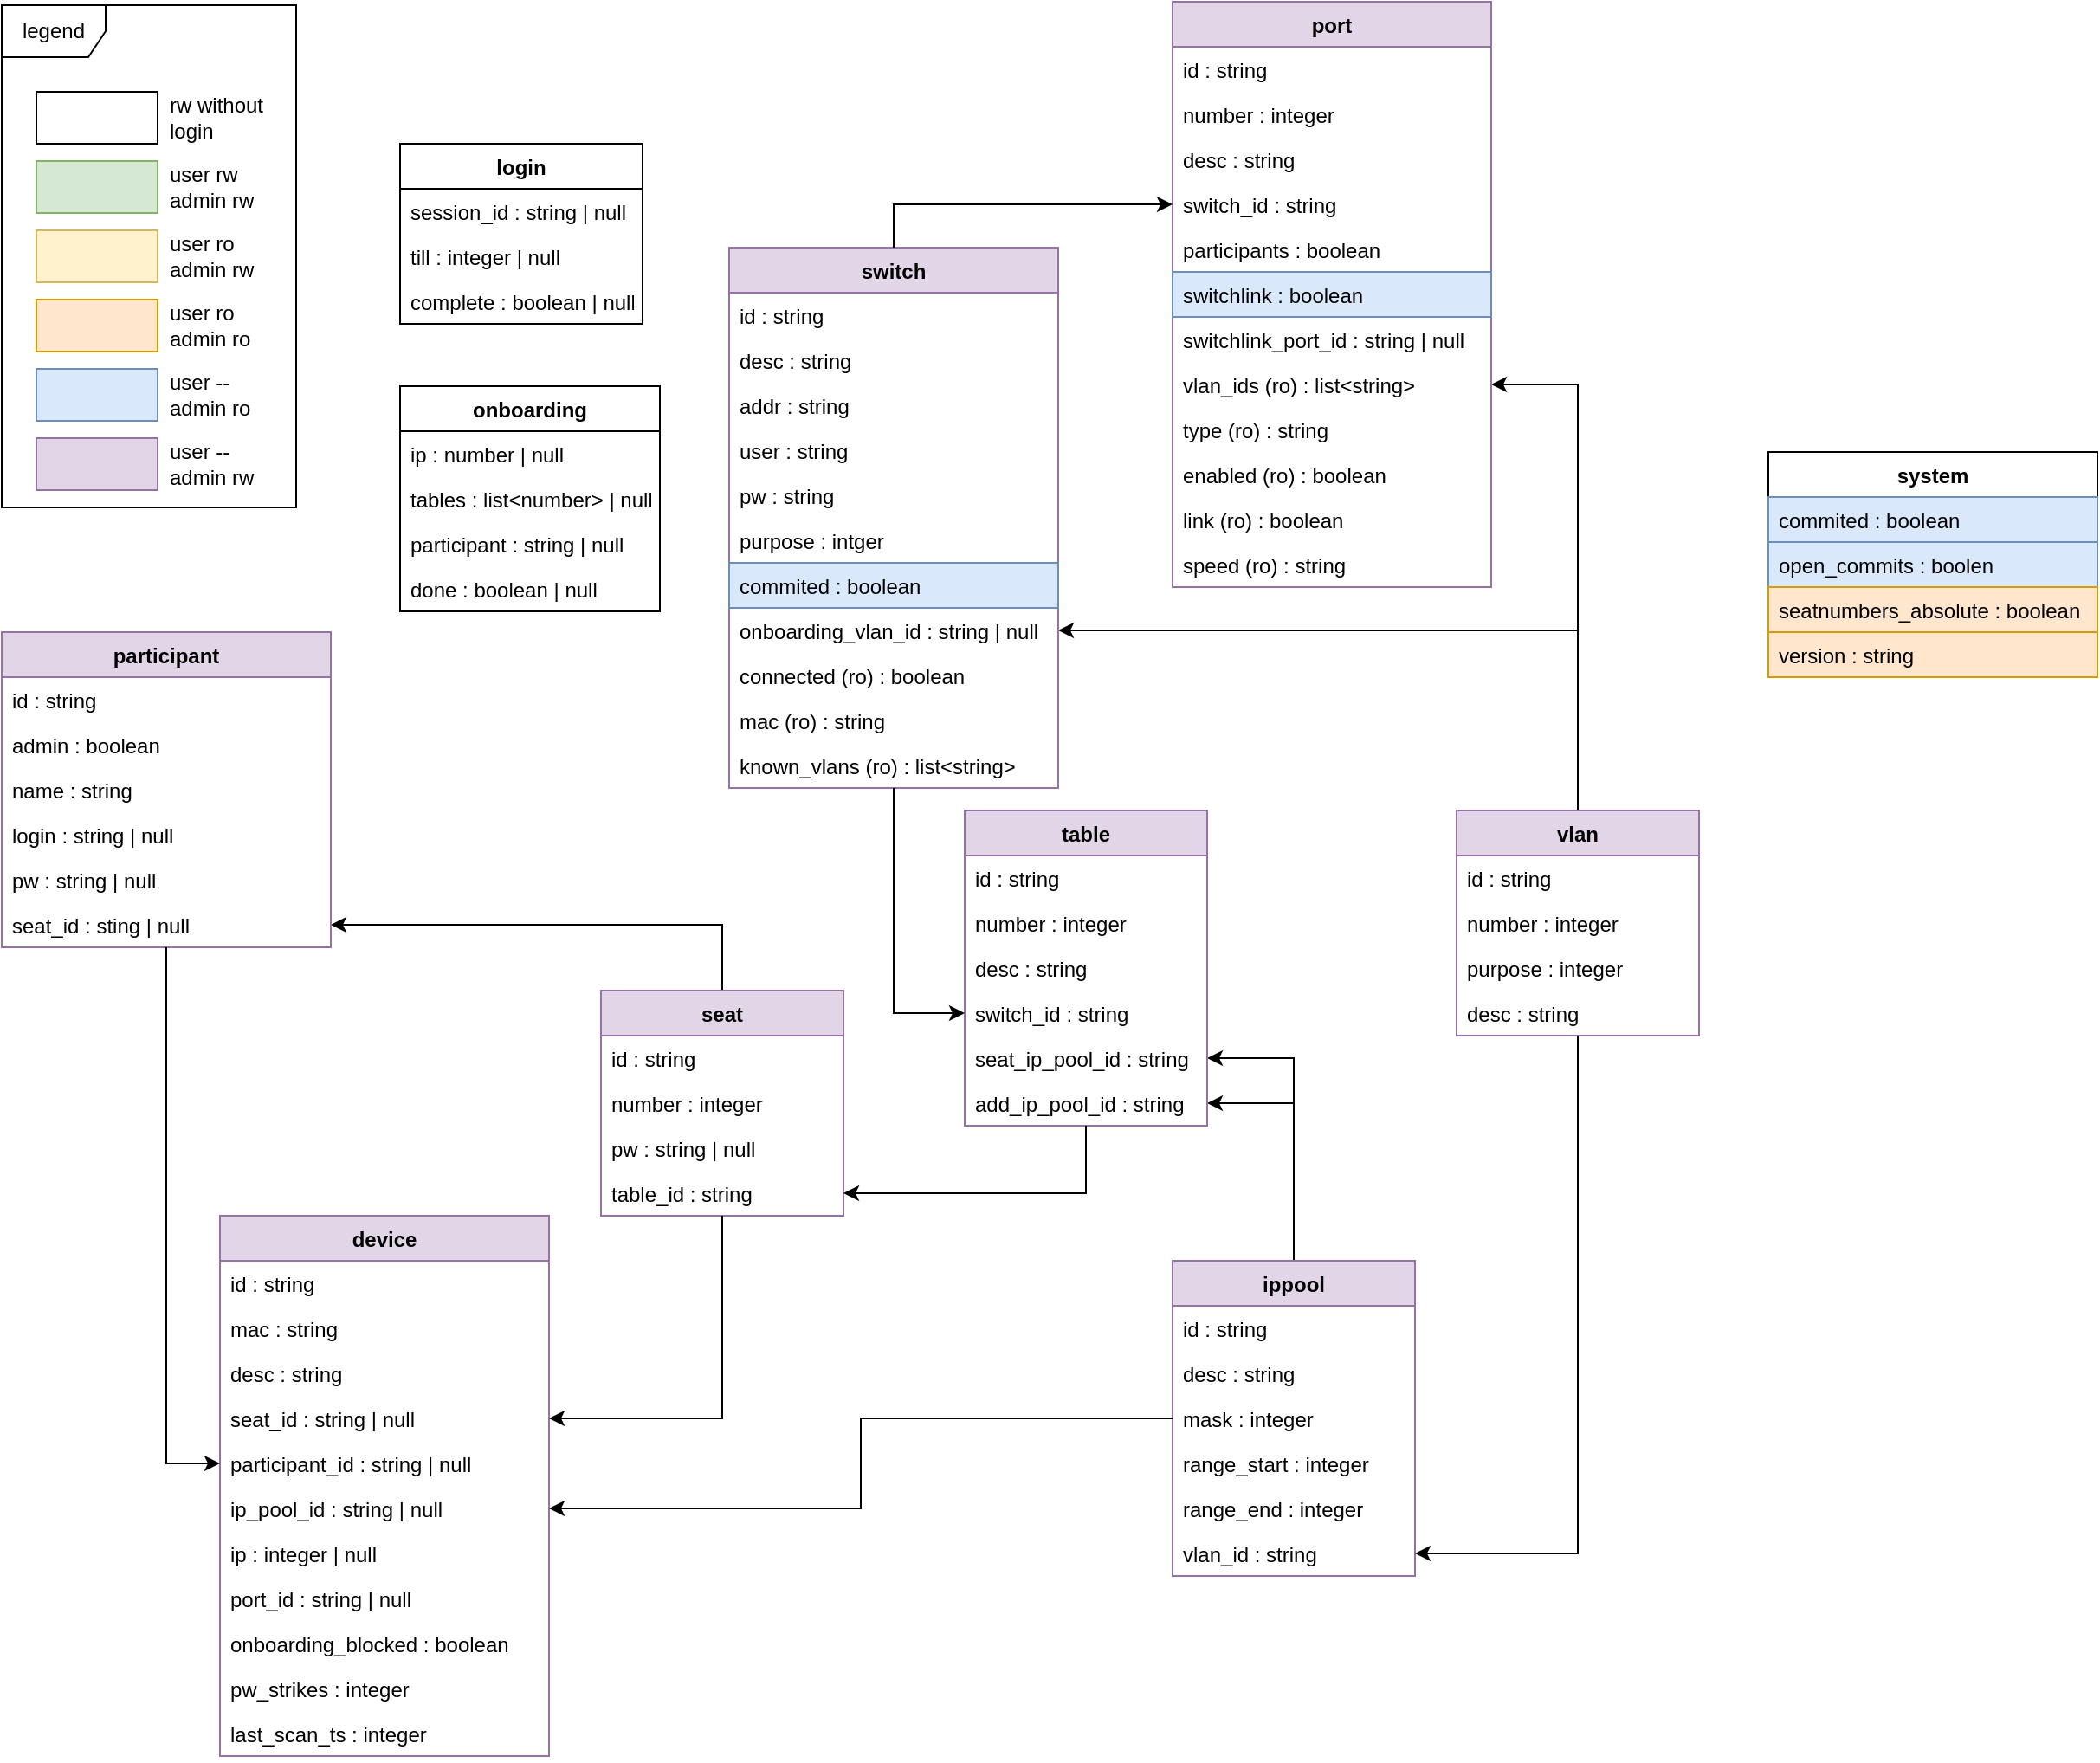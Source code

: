 <mxfile>
    <diagram id="wcmjMXEbXOUI_5ojHGwT" name="Seite-1">
        <mxGraphModel dx="1130" dy="787" grid="1" gridSize="10" guides="1" tooltips="1" connect="1" arrows="1" fold="1" page="1" pageScale="1" pageWidth="827" pageHeight="1169" math="0" shadow="0">
            <root>
                <mxCell id="0"/>
                <mxCell id="1" parent="0"/>
                <mxCell id="OiGLj_DlRbiztUVWyKpy-1" value="login" style="swimlane;fontStyle=1;childLayout=stackLayout;horizontal=1;startSize=26;fillColor=none;horizontalStack=0;resizeParent=1;resizeParentMax=0;resizeLast=0;collapsible=1;marginBottom=0;" parent="1" vertex="1">
                    <mxGeometry x="260" y="100" width="140" height="104" as="geometry"/>
                </mxCell>
                <mxCell id="OiGLj_DlRbiztUVWyKpy-2" value="session_id : string | null" style="text;strokeColor=none;fillColor=none;align=left;verticalAlign=top;spacingLeft=4;spacingRight=4;overflow=hidden;rotatable=0;points=[[0,0.5],[1,0.5]];portConstraint=eastwest;" parent="OiGLj_DlRbiztUVWyKpy-1" vertex="1">
                    <mxGeometry y="26" width="140" height="26" as="geometry"/>
                </mxCell>
                <mxCell id="OiGLj_DlRbiztUVWyKpy-3" value="till : integer | null" style="text;strokeColor=none;fillColor=none;align=left;verticalAlign=top;spacingLeft=4;spacingRight=4;overflow=hidden;rotatable=0;points=[[0,0.5],[1,0.5]];portConstraint=eastwest;" parent="OiGLj_DlRbiztUVWyKpy-1" vertex="1">
                    <mxGeometry y="52" width="140" height="26" as="geometry"/>
                </mxCell>
                <mxCell id="OiGLj_DlRbiztUVWyKpy-4" value="complete : boolean | null" style="text;strokeColor=none;fillColor=none;align=left;verticalAlign=top;spacingLeft=4;spacingRight=4;overflow=hidden;rotatable=0;points=[[0,0.5],[1,0.5]];portConstraint=eastwest;" parent="OiGLj_DlRbiztUVWyKpy-1" vertex="1">
                    <mxGeometry y="78" width="140" height="26" as="geometry"/>
                </mxCell>
                <mxCell id="HbBlQq7aOt1CzihiDnGH-30" style="edgeStyle=orthogonalEdgeStyle;rounded=0;orthogonalLoop=1;jettySize=auto;html=1;" parent="1" source="HbBlQq7aOt1CzihiDnGH-1" target="HbBlQq7aOt1CzihiDnGH-29" edge="1">
                    <mxGeometry relative="1" as="geometry"/>
                </mxCell>
                <mxCell id="3toufLZ86Ex0eC3baNWi-9" style="edgeStyle=orthogonalEdgeStyle;rounded=0;orthogonalLoop=1;jettySize=auto;html=1;" parent="1" source="HbBlQq7aOt1CzihiDnGH-1" target="3toufLZ86Ex0eC3baNWi-7" edge="1">
                    <mxGeometry relative="1" as="geometry"/>
                </mxCell>
                <mxCell id="HbBlQq7aOt1CzihiDnGH-1" value="vlan" style="swimlane;fontStyle=1;childLayout=stackLayout;horizontal=1;startSize=26;fillColor=#e1d5e7;horizontalStack=0;resizeParent=1;resizeParentMax=0;resizeLast=0;collapsible=1;marginBottom=0;strokeColor=#9673a6;" parent="1" vertex="1">
                    <mxGeometry x="870" y="485" width="140" height="130" as="geometry"/>
                </mxCell>
                <mxCell id="HbBlQq7aOt1CzihiDnGH-2" value="id : string" style="text;strokeColor=none;fillColor=none;align=left;verticalAlign=top;spacingLeft=4;spacingRight=4;overflow=hidden;rotatable=0;points=[[0,0.5],[1,0.5]];portConstraint=eastwest;" parent="HbBlQq7aOt1CzihiDnGH-1" vertex="1">
                    <mxGeometry y="26" width="140" height="26" as="geometry"/>
                </mxCell>
                <mxCell id="HbBlQq7aOt1CzihiDnGH-3" value="number : integer" style="text;strokeColor=none;fillColor=none;align=left;verticalAlign=top;spacingLeft=4;spacingRight=4;overflow=hidden;rotatable=0;points=[[0,0.5],[1,0.5]];portConstraint=eastwest;" parent="HbBlQq7aOt1CzihiDnGH-1" vertex="1">
                    <mxGeometry y="52" width="140" height="26" as="geometry"/>
                </mxCell>
                <mxCell id="HbBlQq7aOt1CzihiDnGH-4" value="purpose : integer" style="text;strokeColor=none;fillColor=none;align=left;verticalAlign=top;spacingLeft=4;spacingRight=4;overflow=hidden;rotatable=0;points=[[0,0.5],[1,0.5]];portConstraint=eastwest;" parent="HbBlQq7aOt1CzihiDnGH-1" vertex="1">
                    <mxGeometry y="78" width="140" height="26" as="geometry"/>
                </mxCell>
                <mxCell id="HbBlQq7aOt1CzihiDnGH-5" value="desc : string" style="text;strokeColor=none;fillColor=none;align=left;verticalAlign=top;spacingLeft=4;spacingRight=4;overflow=hidden;rotatable=0;points=[[0,0.5],[1,0.5]];portConstraint=eastwest;" parent="HbBlQq7aOt1CzihiDnGH-1" vertex="1">
                    <mxGeometry y="104" width="140" height="26" as="geometry"/>
                </mxCell>
                <mxCell id="HbBlQq7aOt1CzihiDnGH-21" style="edgeStyle=orthogonalEdgeStyle;rounded=0;orthogonalLoop=1;jettySize=auto;html=1;" parent="1" source="HbBlQq7aOt1CzihiDnGH-6" target="HbBlQq7aOt1CzihiDnGH-20" edge="1">
                    <mxGeometry relative="1" as="geometry"/>
                </mxCell>
                <mxCell id="HbBlQq7aOt1CzihiDnGH-22" style="edgeStyle=orthogonalEdgeStyle;rounded=0;orthogonalLoop=1;jettySize=auto;html=1;" parent="1" source="HbBlQq7aOt1CzihiDnGH-6" target="HbBlQq7aOt1CzihiDnGH-19" edge="1">
                    <mxGeometry relative="1" as="geometry"/>
                </mxCell>
                <mxCell id="HbBlQq7aOt1CzihiDnGH-6" value="ippool" style="swimlane;fontStyle=1;childLayout=stackLayout;horizontal=1;startSize=26;fillColor=#e1d5e7;horizontalStack=0;resizeParent=1;resizeParentMax=0;resizeLast=0;collapsible=1;marginBottom=0;strokeColor=#9673a6;" parent="1" vertex="1">
                    <mxGeometry x="706" y="745" width="140" height="182" as="geometry"/>
                </mxCell>
                <mxCell id="HbBlQq7aOt1CzihiDnGH-7" value="id : string" style="text;strokeColor=none;fillColor=none;align=left;verticalAlign=top;spacingLeft=4;spacingRight=4;overflow=hidden;rotatable=0;points=[[0,0.5],[1,0.5]];portConstraint=eastwest;" parent="HbBlQq7aOt1CzihiDnGH-6" vertex="1">
                    <mxGeometry y="26" width="140" height="26" as="geometry"/>
                </mxCell>
                <mxCell id="HbBlQq7aOt1CzihiDnGH-10" value="desc : string" style="text;strokeColor=none;fillColor=none;align=left;verticalAlign=top;spacingLeft=4;spacingRight=4;overflow=hidden;rotatable=0;points=[[0,0.5],[1,0.5]];portConstraint=eastwest;" parent="HbBlQq7aOt1CzihiDnGH-6" vertex="1">
                    <mxGeometry y="52" width="140" height="26" as="geometry"/>
                </mxCell>
                <mxCell id="HbBlQq7aOt1CzihiDnGH-8" value="mask : integer" style="text;strokeColor=none;fillColor=none;align=left;verticalAlign=top;spacingLeft=4;spacingRight=4;overflow=hidden;rotatable=0;points=[[0,0.5],[1,0.5]];portConstraint=eastwest;" parent="HbBlQq7aOt1CzihiDnGH-6" vertex="1">
                    <mxGeometry y="78" width="140" height="26" as="geometry"/>
                </mxCell>
                <mxCell id="HbBlQq7aOt1CzihiDnGH-9" value="range_start : integer" style="text;strokeColor=none;fillColor=none;align=left;verticalAlign=top;spacingLeft=4;spacingRight=4;overflow=hidden;rotatable=0;points=[[0,0.5],[1,0.5]];portConstraint=eastwest;" parent="HbBlQq7aOt1CzihiDnGH-6" vertex="1">
                    <mxGeometry y="104" width="140" height="26" as="geometry"/>
                </mxCell>
                <mxCell id="HbBlQq7aOt1CzihiDnGH-11" value="range_end : integer" style="text;strokeColor=none;fillColor=none;align=left;verticalAlign=top;spacingLeft=4;spacingRight=4;overflow=hidden;rotatable=0;points=[[0,0.5],[1,0.5]];portConstraint=eastwest;" parent="HbBlQq7aOt1CzihiDnGH-6" vertex="1">
                    <mxGeometry y="130" width="140" height="26" as="geometry"/>
                </mxCell>
                <mxCell id="HbBlQq7aOt1CzihiDnGH-12" value="vlan_id : string" style="text;strokeColor=none;fillColor=none;align=left;verticalAlign=top;spacingLeft=4;spacingRight=4;overflow=hidden;rotatable=0;points=[[0,0.5],[1,0.5]];portConstraint=eastwest;" parent="HbBlQq7aOt1CzihiDnGH-6" vertex="1">
                    <mxGeometry y="156" width="140" height="26" as="geometry"/>
                </mxCell>
                <mxCell id="HbBlQq7aOt1CzihiDnGH-13" style="edgeStyle=orthogonalEdgeStyle;rounded=0;orthogonalLoop=1;jettySize=auto;html=1;" parent="1" source="HbBlQq7aOt1CzihiDnGH-1" target="HbBlQq7aOt1CzihiDnGH-12" edge="1">
                    <mxGeometry relative="1" as="geometry"/>
                </mxCell>
                <mxCell id="HbBlQq7aOt1CzihiDnGH-14" value="table" style="swimlane;fontStyle=1;childLayout=stackLayout;horizontal=1;startSize=26;fillColor=#e1d5e7;horizontalStack=0;resizeParent=1;resizeParentMax=0;resizeLast=0;collapsible=1;marginBottom=0;strokeColor=#9673a6;" parent="1" vertex="1">
                    <mxGeometry x="586" y="485" width="140" height="182" as="geometry"/>
                </mxCell>
                <mxCell id="HbBlQq7aOt1CzihiDnGH-15" value="id : string" style="text;strokeColor=none;fillColor=none;align=left;verticalAlign=top;spacingLeft=4;spacingRight=4;overflow=hidden;rotatable=0;points=[[0,0.5],[1,0.5]];portConstraint=eastwest;" parent="HbBlQq7aOt1CzihiDnGH-14" vertex="1">
                    <mxGeometry y="26" width="140" height="26" as="geometry"/>
                </mxCell>
                <mxCell id="HbBlQq7aOt1CzihiDnGH-17" value="number : integer" style="text;strokeColor=none;fillColor=none;align=left;verticalAlign=top;spacingLeft=4;spacingRight=4;overflow=hidden;rotatable=0;points=[[0,0.5],[1,0.5]];portConstraint=eastwest;" parent="HbBlQq7aOt1CzihiDnGH-14" vertex="1">
                    <mxGeometry y="52" width="140" height="26" as="geometry"/>
                </mxCell>
                <mxCell id="HbBlQq7aOt1CzihiDnGH-16" value="desc : string" style="text;strokeColor=none;fillColor=none;align=left;verticalAlign=top;spacingLeft=4;spacingRight=4;overflow=hidden;rotatable=0;points=[[0,0.5],[1,0.5]];portConstraint=eastwest;" parent="HbBlQq7aOt1CzihiDnGH-14" vertex="1">
                    <mxGeometry y="78" width="140" height="26" as="geometry"/>
                </mxCell>
                <mxCell id="HbBlQq7aOt1CzihiDnGH-18" value="switch_id : string" style="text;strokeColor=none;fillColor=none;align=left;verticalAlign=top;spacingLeft=4;spacingRight=4;overflow=hidden;rotatable=0;points=[[0,0.5],[1,0.5]];portConstraint=eastwest;" parent="HbBlQq7aOt1CzihiDnGH-14" vertex="1">
                    <mxGeometry y="104" width="140" height="26" as="geometry"/>
                </mxCell>
                <mxCell id="HbBlQq7aOt1CzihiDnGH-19" value="seat_ip_pool_id : string" style="text;strokeColor=none;fillColor=none;align=left;verticalAlign=top;spacingLeft=4;spacingRight=4;overflow=hidden;rotatable=0;points=[[0,0.5],[1,0.5]];portConstraint=eastwest;" parent="HbBlQq7aOt1CzihiDnGH-14" vertex="1">
                    <mxGeometry y="130" width="140" height="26" as="geometry"/>
                </mxCell>
                <mxCell id="HbBlQq7aOt1CzihiDnGH-20" value="add_ip_pool_id : string" style="text;strokeColor=none;fillColor=none;align=left;verticalAlign=top;spacingLeft=4;spacingRight=4;overflow=hidden;rotatable=0;points=[[0,0.5],[1,0.5]];portConstraint=eastwest;" parent="HbBlQq7aOt1CzihiDnGH-14" vertex="1">
                    <mxGeometry y="156" width="140" height="26" as="geometry"/>
                </mxCell>
                <mxCell id="HbBlQq7aOt1CzihiDnGH-23" value="switch" style="swimlane;fontStyle=1;childLayout=stackLayout;horizontal=1;startSize=26;fillColor=#e1d5e7;horizontalStack=0;resizeParent=1;resizeParentMax=0;resizeLast=0;collapsible=1;marginBottom=0;strokeColor=#9673a6;" parent="1" vertex="1">
                    <mxGeometry x="450" y="160" width="190" height="312" as="geometry"/>
                </mxCell>
                <mxCell id="HbBlQq7aOt1CzihiDnGH-24" value="id : string" style="text;strokeColor=none;fillColor=none;align=left;verticalAlign=top;spacingLeft=4;spacingRight=4;overflow=hidden;rotatable=0;points=[[0,0.5],[1,0.5]];portConstraint=eastwest;" parent="HbBlQq7aOt1CzihiDnGH-23" vertex="1">
                    <mxGeometry y="26" width="190" height="26" as="geometry"/>
                </mxCell>
                <mxCell id="3H03HiEPypZQiUmEZtjQ-2" value="desc : string" style="text;strokeColor=none;fillColor=none;align=left;verticalAlign=top;spacingLeft=4;spacingRight=4;overflow=hidden;rotatable=0;points=[[0,0.5],[1,0.5]];portConstraint=eastwest;" parent="HbBlQq7aOt1CzihiDnGH-23" vertex="1">
                    <mxGeometry y="52" width="190" height="26" as="geometry"/>
                </mxCell>
                <mxCell id="HbBlQq7aOt1CzihiDnGH-25" value="addr : string" style="text;strokeColor=none;fillColor=none;align=left;verticalAlign=top;spacingLeft=4;spacingRight=4;overflow=hidden;rotatable=0;points=[[0,0.5],[1,0.5]];portConstraint=eastwest;" parent="HbBlQq7aOt1CzihiDnGH-23" vertex="1">
                    <mxGeometry y="78" width="190" height="26" as="geometry"/>
                </mxCell>
                <mxCell id="HbBlQq7aOt1CzihiDnGH-26" value="user : string" style="text;strokeColor=none;fillColor=none;align=left;verticalAlign=top;spacingLeft=4;spacingRight=4;overflow=hidden;rotatable=0;points=[[0,0.5],[1,0.5]];portConstraint=eastwest;" parent="HbBlQq7aOt1CzihiDnGH-23" vertex="1">
                    <mxGeometry y="104" width="190" height="26" as="geometry"/>
                </mxCell>
                <mxCell id="HbBlQq7aOt1CzihiDnGH-27" value="pw : string" style="text;strokeColor=none;fillColor=none;align=left;verticalAlign=top;spacingLeft=4;spacingRight=4;overflow=hidden;rotatable=0;points=[[0,0.5],[1,0.5]];portConstraint=eastwest;" parent="HbBlQq7aOt1CzihiDnGH-23" vertex="1">
                    <mxGeometry y="130" width="190" height="26" as="geometry"/>
                </mxCell>
                <mxCell id="HbBlQq7aOt1CzihiDnGH-28" value="purpose : intger" style="text;strokeColor=none;fillColor=none;align=left;verticalAlign=top;spacingLeft=4;spacingRight=4;overflow=hidden;rotatable=0;points=[[0,0.5],[1,0.5]];portConstraint=eastwest;" parent="HbBlQq7aOt1CzihiDnGH-23" vertex="1">
                    <mxGeometry y="156" width="190" height="26" as="geometry"/>
                </mxCell>
                <mxCell id="2" value="commited : boolean" style="text;strokeColor=#6c8ebf;fillColor=#dae8fc;align=left;verticalAlign=top;spacingLeft=4;spacingRight=4;overflow=hidden;rotatable=0;points=[[0,0.5],[1,0.5]];portConstraint=eastwest;" parent="HbBlQq7aOt1CzihiDnGH-23" vertex="1">
                    <mxGeometry y="182" width="190" height="26" as="geometry"/>
                </mxCell>
                <mxCell id="HbBlQq7aOt1CzihiDnGH-29" value="onboarding_vlan_id : string | null" style="text;strokeColor=none;fillColor=none;align=left;verticalAlign=top;spacingLeft=4;spacingRight=4;overflow=hidden;rotatable=0;points=[[0,0.5],[1,0.5]];portConstraint=eastwest;" parent="HbBlQq7aOt1CzihiDnGH-23" vertex="1">
                    <mxGeometry y="208" width="190" height="26" as="geometry"/>
                </mxCell>
                <mxCell id="I7PI70zGRJGLV9i5_dda-1" value="connected (ro) : boolean" style="text;strokeColor=none;fillColor=none;align=left;verticalAlign=top;spacingLeft=4;spacingRight=4;overflow=hidden;rotatable=0;points=[[0,0.5],[1,0.5]];portConstraint=eastwest;" parent="HbBlQq7aOt1CzihiDnGH-23" vertex="1">
                    <mxGeometry y="234" width="190" height="26" as="geometry"/>
                </mxCell>
                <mxCell id="I7PI70zGRJGLV9i5_dda-2" value="mac (ro) : string" style="text;strokeColor=none;fillColor=none;align=left;verticalAlign=top;spacingLeft=4;spacingRight=4;overflow=hidden;rotatable=0;points=[[0,0.5],[1,0.5]];portConstraint=eastwest;" parent="HbBlQq7aOt1CzihiDnGH-23" vertex="1">
                    <mxGeometry y="260" width="190" height="26" as="geometry"/>
                </mxCell>
                <mxCell id="PKYJcR1PnzgGDaaUyaEz-2" value="known_vlans (ro) : list&lt;string&gt;" style="text;strokeColor=none;fillColor=none;align=left;verticalAlign=top;spacingLeft=4;spacingRight=4;overflow=hidden;rotatable=0;points=[[0,0.5],[1,0.5]];portConstraint=eastwest;" parent="HbBlQq7aOt1CzihiDnGH-23" vertex="1">
                    <mxGeometry y="286" width="190" height="26" as="geometry"/>
                </mxCell>
                <mxCell id="HbBlQq7aOt1CzihiDnGH-31" style="edgeStyle=orthogonalEdgeStyle;rounded=0;orthogonalLoop=1;jettySize=auto;html=1;" parent="1" source="HbBlQq7aOt1CzihiDnGH-23" target="HbBlQq7aOt1CzihiDnGH-18" edge="1">
                    <mxGeometry relative="1" as="geometry"/>
                </mxCell>
                <mxCell id="HbBlQq7aOt1CzihiDnGH-45" style="edgeStyle=orthogonalEdgeStyle;rounded=0;orthogonalLoop=1;jettySize=auto;html=1;" parent="1" source="HbBlQq7aOt1CzihiDnGH-32" target="HbBlQq7aOt1CzihiDnGH-44" edge="1">
                    <mxGeometry relative="1" as="geometry"/>
                </mxCell>
                <mxCell id="HbBlQq7aOt1CzihiDnGH-32" value="seat" style="swimlane;fontStyle=1;childLayout=stackLayout;horizontal=1;startSize=26;fillColor=#e1d5e7;horizontalStack=0;resizeParent=1;resizeParentMax=0;resizeLast=0;collapsible=1;marginBottom=0;strokeColor=#9673a6;" parent="1" vertex="1">
                    <mxGeometry x="376" y="589" width="140" height="130" as="geometry"/>
                </mxCell>
                <mxCell id="HbBlQq7aOt1CzihiDnGH-33" value="id : string" style="text;strokeColor=none;fillColor=none;align=left;verticalAlign=top;spacingLeft=4;spacingRight=4;overflow=hidden;rotatable=0;points=[[0,0.5],[1,0.5]];portConstraint=eastwest;" parent="HbBlQq7aOt1CzihiDnGH-32" vertex="1">
                    <mxGeometry y="26" width="140" height="26" as="geometry"/>
                </mxCell>
                <mxCell id="HbBlQq7aOt1CzihiDnGH-34" value="number : integer" style="text;strokeColor=none;fillColor=none;align=left;verticalAlign=top;spacingLeft=4;spacingRight=4;overflow=hidden;rotatable=0;points=[[0,0.5],[1,0.5]];portConstraint=eastwest;" parent="HbBlQq7aOt1CzihiDnGH-32" vertex="1">
                    <mxGeometry y="52" width="140" height="26" as="geometry"/>
                </mxCell>
                <mxCell id="HbBlQq7aOt1CzihiDnGH-35" value="pw : string | null" style="text;strokeColor=none;fillColor=none;align=left;verticalAlign=top;spacingLeft=4;spacingRight=4;overflow=hidden;rotatable=0;points=[[0,0.5],[1,0.5]];portConstraint=eastwest;" parent="HbBlQq7aOt1CzihiDnGH-32" vertex="1">
                    <mxGeometry y="78" width="140" height="26" as="geometry"/>
                </mxCell>
                <mxCell id="HbBlQq7aOt1CzihiDnGH-36" value="table_id : string" style="text;strokeColor=none;fillColor=none;align=left;verticalAlign=top;spacingLeft=4;spacingRight=4;overflow=hidden;rotatable=0;points=[[0,0.5],[1,0.5]];portConstraint=eastwest;" parent="HbBlQq7aOt1CzihiDnGH-32" vertex="1">
                    <mxGeometry y="104" width="140" height="26" as="geometry"/>
                </mxCell>
                <mxCell id="HbBlQq7aOt1CzihiDnGH-37" style="edgeStyle=orthogonalEdgeStyle;rounded=0;orthogonalLoop=1;jettySize=auto;html=1;" parent="1" source="HbBlQq7aOt1CzihiDnGH-14" target="HbBlQq7aOt1CzihiDnGH-36" edge="1">
                    <mxGeometry relative="1" as="geometry"/>
                </mxCell>
                <mxCell id="HbBlQq7aOt1CzihiDnGH-38" value="participant" style="swimlane;fontStyle=1;childLayout=stackLayout;horizontal=1;startSize=26;fillColor=#e1d5e7;horizontalStack=0;resizeParent=1;resizeParentMax=0;resizeLast=0;collapsible=1;marginBottom=0;strokeColor=#9673a6;" parent="1" vertex="1">
                    <mxGeometry x="30" y="382" width="190" height="182" as="geometry"/>
                </mxCell>
                <mxCell id="HbBlQq7aOt1CzihiDnGH-39" value="id : string" style="text;strokeColor=none;fillColor=none;align=left;verticalAlign=top;spacingLeft=4;spacingRight=4;overflow=hidden;rotatable=0;points=[[0,0.5],[1,0.5]];portConstraint=eastwest;" parent="HbBlQq7aOt1CzihiDnGH-38" vertex="1">
                    <mxGeometry y="26" width="190" height="26" as="geometry"/>
                </mxCell>
                <mxCell id="HbBlQq7aOt1CzihiDnGH-40" value="admin : boolean" style="text;strokeColor=none;fillColor=none;align=left;verticalAlign=top;spacingLeft=4;spacingRight=4;overflow=hidden;rotatable=0;points=[[0,0.5],[1,0.5]];portConstraint=eastwest;" parent="HbBlQq7aOt1CzihiDnGH-38" vertex="1">
                    <mxGeometry y="52" width="190" height="26" as="geometry"/>
                </mxCell>
                <mxCell id="HbBlQq7aOt1CzihiDnGH-41" value="name : string" style="text;strokeColor=none;fillColor=none;align=left;verticalAlign=top;spacingLeft=4;spacingRight=4;overflow=hidden;rotatable=0;points=[[0,0.5],[1,0.5]];portConstraint=eastwest;" parent="HbBlQq7aOt1CzihiDnGH-38" vertex="1">
                    <mxGeometry y="78" width="190" height="26" as="geometry"/>
                </mxCell>
                <mxCell id="HbBlQq7aOt1CzihiDnGH-42" value="login : string | null" style="text;strokeColor=none;fillColor=none;align=left;verticalAlign=top;spacingLeft=4;spacingRight=4;overflow=hidden;rotatable=0;points=[[0,0.5],[1,0.5]];portConstraint=eastwest;" parent="HbBlQq7aOt1CzihiDnGH-38" vertex="1">
                    <mxGeometry y="104" width="190" height="26" as="geometry"/>
                </mxCell>
                <mxCell id="HbBlQq7aOt1CzihiDnGH-43" value="pw : string | null" style="text;strokeColor=none;fillColor=none;align=left;verticalAlign=top;spacingLeft=4;spacingRight=4;overflow=hidden;rotatable=0;points=[[0,0.5],[1,0.5]];portConstraint=eastwest;" parent="HbBlQq7aOt1CzihiDnGH-38" vertex="1">
                    <mxGeometry y="130" width="190" height="26" as="geometry"/>
                </mxCell>
                <mxCell id="HbBlQq7aOt1CzihiDnGH-44" value="seat_id : sting | null" style="text;strokeColor=none;fillColor=none;align=left;verticalAlign=top;spacingLeft=4;spacingRight=4;overflow=hidden;rotatable=0;points=[[0,0.5],[1,0.5]];portConstraint=eastwest;" parent="HbBlQq7aOt1CzihiDnGH-38" vertex="1">
                    <mxGeometry y="156" width="190" height="26" as="geometry"/>
                </mxCell>
                <mxCell id="HbBlQq7aOt1CzihiDnGH-46" value="device" style="swimlane;fontStyle=1;childLayout=stackLayout;horizontal=1;startSize=26;fillColor=#e1d5e7;horizontalStack=0;resizeParent=1;resizeParentMax=0;resizeLast=0;collapsible=1;marginBottom=0;strokeColor=#9673a6;" parent="1" vertex="1">
                    <mxGeometry x="156" y="719" width="190" height="312" as="geometry"/>
                </mxCell>
                <mxCell id="HbBlQq7aOt1CzihiDnGH-47" value="id : string" style="text;strokeColor=none;fillColor=none;align=left;verticalAlign=top;spacingLeft=4;spacingRight=4;overflow=hidden;rotatable=0;points=[[0,0.5],[1,0.5]];portConstraint=eastwest;" parent="HbBlQq7aOt1CzihiDnGH-46" vertex="1">
                    <mxGeometry y="26" width="190" height="26" as="geometry"/>
                </mxCell>
                <mxCell id="HbBlQq7aOt1CzihiDnGH-48" value="mac : string" style="text;strokeColor=none;fillColor=none;align=left;verticalAlign=top;spacingLeft=4;spacingRight=4;overflow=hidden;rotatable=0;points=[[0,0.5],[1,0.5]];portConstraint=eastwest;" parent="HbBlQq7aOt1CzihiDnGH-46" vertex="1">
                    <mxGeometry y="52" width="190" height="26" as="geometry"/>
                </mxCell>
                <mxCell id="HbBlQq7aOt1CzihiDnGH-49" value="desc : string" style="text;strokeColor=none;fillColor=none;align=left;verticalAlign=top;spacingLeft=4;spacingRight=4;overflow=hidden;rotatable=0;points=[[0,0.5],[1,0.5]];portConstraint=eastwest;" parent="HbBlQq7aOt1CzihiDnGH-46" vertex="1">
                    <mxGeometry y="78" width="190" height="26" as="geometry"/>
                </mxCell>
                <mxCell id="HbBlQq7aOt1CzihiDnGH-50" value="seat_id : string | null" style="text;strokeColor=none;fillColor=none;align=left;verticalAlign=top;spacingLeft=4;spacingRight=4;overflow=hidden;rotatable=0;points=[[0,0.5],[1,0.5]];portConstraint=eastwest;" parent="HbBlQq7aOt1CzihiDnGH-46" vertex="1">
                    <mxGeometry y="104" width="190" height="26" as="geometry"/>
                </mxCell>
                <mxCell id="HbBlQq7aOt1CzihiDnGH-51" value="participant_id : string | null" style="text;strokeColor=none;fillColor=none;align=left;verticalAlign=top;spacingLeft=4;spacingRight=4;overflow=hidden;rotatable=0;points=[[0,0.5],[1,0.5]];portConstraint=eastwest;" parent="HbBlQq7aOt1CzihiDnGH-46" vertex="1">
                    <mxGeometry y="130" width="190" height="26" as="geometry"/>
                </mxCell>
                <mxCell id="HbBlQq7aOt1CzihiDnGH-52" value="ip_pool_id : string | null" style="text;strokeColor=none;fillColor=none;align=left;verticalAlign=top;spacingLeft=4;spacingRight=4;overflow=hidden;rotatable=0;points=[[0,0.5],[1,0.5]];portConstraint=eastwest;" parent="HbBlQq7aOt1CzihiDnGH-46" vertex="1">
                    <mxGeometry y="156" width="190" height="26" as="geometry"/>
                </mxCell>
                <mxCell id="HbBlQq7aOt1CzihiDnGH-53" value="ip : integer | null" style="text;strokeColor=none;fillColor=none;align=left;verticalAlign=top;spacingLeft=4;spacingRight=4;overflow=hidden;rotatable=0;points=[[0,0.5],[1,0.5]];portConstraint=eastwest;" parent="HbBlQq7aOt1CzihiDnGH-46" vertex="1">
                    <mxGeometry y="182" width="190" height="26" as="geometry"/>
                </mxCell>
                <mxCell id="3toufLZ86Ex0eC3baNWi-10" value="port_id : string | null" style="text;strokeColor=none;fillColor=none;align=left;verticalAlign=top;spacingLeft=4;spacingRight=4;overflow=hidden;rotatable=0;points=[[0,0.5],[1,0.5]];portConstraint=eastwest;" parent="HbBlQq7aOt1CzihiDnGH-46" vertex="1">
                    <mxGeometry y="208" width="190" height="26" as="geometry"/>
                </mxCell>
                <mxCell id="4" value="onboarding_blocked : boolean" style="text;strokeColor=none;fillColor=none;align=left;verticalAlign=top;spacingLeft=4;spacingRight=4;overflow=hidden;rotatable=0;points=[[0,0.5],[1,0.5]];portConstraint=eastwest;" vertex="1" parent="HbBlQq7aOt1CzihiDnGH-46">
                    <mxGeometry y="234" width="190" height="26" as="geometry"/>
                </mxCell>
                <mxCell id="5" value="pw_strikes : integer" style="text;strokeColor=none;fillColor=none;align=left;verticalAlign=top;spacingLeft=4;spacingRight=4;overflow=hidden;rotatable=0;points=[[0,0.5],[1,0.5]];portConstraint=eastwest;" vertex="1" parent="HbBlQq7aOt1CzihiDnGH-46">
                    <mxGeometry y="260" width="190" height="26" as="geometry"/>
                </mxCell>
                <mxCell id="6" value="last_scan_ts : integer" style="text;strokeColor=none;fillColor=none;align=left;verticalAlign=top;spacingLeft=4;spacingRight=4;overflow=hidden;rotatable=0;points=[[0,0.5],[1,0.5]];portConstraint=eastwest;" vertex="1" parent="HbBlQq7aOt1CzihiDnGH-46">
                    <mxGeometry y="286" width="190" height="26" as="geometry"/>
                </mxCell>
                <mxCell id="HbBlQq7aOt1CzihiDnGH-54" style="edgeStyle=orthogonalEdgeStyle;rounded=0;orthogonalLoop=1;jettySize=auto;html=1;" parent="1" source="HbBlQq7aOt1CzihiDnGH-38" target="HbBlQq7aOt1CzihiDnGH-51" edge="1">
                    <mxGeometry relative="1" as="geometry"/>
                </mxCell>
                <mxCell id="HbBlQq7aOt1CzihiDnGH-55" style="edgeStyle=orthogonalEdgeStyle;rounded=0;orthogonalLoop=1;jettySize=auto;html=1;" parent="1" source="HbBlQq7aOt1CzihiDnGH-32" target="HbBlQq7aOt1CzihiDnGH-50" edge="1">
                    <mxGeometry relative="1" as="geometry"/>
                </mxCell>
                <mxCell id="HbBlQq7aOt1CzihiDnGH-56" style="edgeStyle=orthogonalEdgeStyle;rounded=0;orthogonalLoop=1;jettySize=auto;html=1;" parent="1" source="HbBlQq7aOt1CzihiDnGH-6" target="HbBlQq7aOt1CzihiDnGH-52" edge="1">
                    <mxGeometry relative="1" as="geometry"/>
                </mxCell>
                <mxCell id="3toufLZ86Ex0eC3baNWi-1" value="port" style="swimlane;fontStyle=1;childLayout=stackLayout;horizontal=1;startSize=26;fillColor=#e1d5e7;horizontalStack=0;resizeParent=1;resizeParentMax=0;resizeLast=0;collapsible=1;marginBottom=0;strokeColor=#9673a6;" parent="1" vertex="1">
                    <mxGeometry x="706" y="18" width="184" height="338" as="geometry"/>
                </mxCell>
                <mxCell id="3toufLZ86Ex0eC3baNWi-2" value="id : string" style="text;strokeColor=none;fillColor=none;align=left;verticalAlign=top;spacingLeft=4;spacingRight=4;overflow=hidden;rotatable=0;points=[[0,0.5],[1,0.5]];portConstraint=eastwest;" parent="3toufLZ86Ex0eC3baNWi-1" vertex="1">
                    <mxGeometry y="26" width="184" height="26" as="geometry"/>
                </mxCell>
                <mxCell id="3toufLZ86Ex0eC3baNWi-3" value="number : integer" style="text;strokeColor=none;fillColor=none;align=left;verticalAlign=top;spacingLeft=4;spacingRight=4;overflow=hidden;rotatable=0;points=[[0,0.5],[1,0.5]];portConstraint=eastwest;" parent="3toufLZ86Ex0eC3baNWi-1" vertex="1">
                    <mxGeometry y="52" width="184" height="26" as="geometry"/>
                </mxCell>
                <mxCell id="3toufLZ86Ex0eC3baNWi-5" value="desc : string" style="text;strokeColor=none;fillColor=none;align=left;verticalAlign=top;spacingLeft=4;spacingRight=4;overflow=hidden;rotatable=0;points=[[0,0.5],[1,0.5]];portConstraint=eastwest;" parent="3toufLZ86Ex0eC3baNWi-1" vertex="1">
                    <mxGeometry y="78" width="184" height="26" as="geometry"/>
                </mxCell>
                <mxCell id="3toufLZ86Ex0eC3baNWi-4" value="switch_id : string" style="text;strokeColor=none;fillColor=none;align=left;verticalAlign=top;spacingLeft=4;spacingRight=4;overflow=hidden;rotatable=0;points=[[0,0.5],[1,0.5]];portConstraint=eastwest;" parent="3toufLZ86Ex0eC3baNWi-1" vertex="1">
                    <mxGeometry y="104" width="184" height="26" as="geometry"/>
                </mxCell>
                <mxCell id="3toufLZ86Ex0eC3baNWi-6" value="participants : boolean" style="text;strokeColor=none;fillColor=none;align=left;verticalAlign=top;spacingLeft=4;spacingRight=4;overflow=hidden;rotatable=0;points=[[0,0.5],[1,0.5]];portConstraint=eastwest;" parent="3toufLZ86Ex0eC3baNWi-1" vertex="1">
                    <mxGeometry y="130" width="184" height="26" as="geometry"/>
                </mxCell>
                <mxCell id="XyD-ON7FCZBojSZJl-00-5" value="switchlink : boolean" style="text;strokeColor=#6c8ebf;fillColor=#dae8fc;align=left;verticalAlign=top;spacingLeft=4;spacingRight=4;overflow=hidden;rotatable=0;points=[[0,0.5],[1,0.5]];portConstraint=eastwest;" parent="3toufLZ86Ex0eC3baNWi-1" vertex="1">
                    <mxGeometry y="156" width="184" height="26" as="geometry"/>
                </mxCell>
                <mxCell id="D60CrLlRzeW02S85DgUZ-2" value="switchlink_port_id : string | null" style="text;strokeColor=none;fillColor=none;align=left;verticalAlign=top;spacingLeft=4;spacingRight=4;overflow=hidden;rotatable=0;points=[[0,0.5],[1,0.5]];portConstraint=eastwest;" parent="3toufLZ86Ex0eC3baNWi-1" vertex="1">
                    <mxGeometry y="182" width="184" height="26" as="geometry"/>
                </mxCell>
                <mxCell id="3toufLZ86Ex0eC3baNWi-7" value="vlan_ids (ro) : list&lt;string&gt;" style="text;strokeColor=none;fillColor=none;align=left;verticalAlign=top;spacingLeft=4;spacingRight=4;overflow=hidden;rotatable=0;points=[[0,0.5],[1,0.5]];portConstraint=eastwest;" parent="3toufLZ86Ex0eC3baNWi-1" vertex="1">
                    <mxGeometry y="208" width="184" height="26" as="geometry"/>
                </mxCell>
                <mxCell id="3toufLZ86Ex0eC3baNWi-11" value="type (ro) : string" style="text;strokeColor=none;fillColor=none;align=left;verticalAlign=top;spacingLeft=4;spacingRight=4;overflow=hidden;rotatable=0;points=[[0,0.5],[1,0.5]];portConstraint=eastwest;" parent="3toufLZ86Ex0eC3baNWi-1" vertex="1">
                    <mxGeometry y="234" width="184" height="26" as="geometry"/>
                </mxCell>
                <mxCell id="3toufLZ86Ex0eC3baNWi-12" value="enabled (ro) : boolean" style="text;strokeColor=none;fillColor=none;align=left;verticalAlign=top;spacingLeft=4;spacingRight=4;overflow=hidden;rotatable=0;points=[[0,0.5],[1,0.5]];portConstraint=eastwest;" parent="3toufLZ86Ex0eC3baNWi-1" vertex="1">
                    <mxGeometry y="260" width="184" height="26" as="geometry"/>
                </mxCell>
                <mxCell id="3toufLZ86Ex0eC3baNWi-13" value="link (ro) : boolean" style="text;strokeColor=none;fillColor=none;align=left;verticalAlign=top;spacingLeft=4;spacingRight=4;overflow=hidden;rotatable=0;points=[[0,0.5],[1,0.5]];portConstraint=eastwest;" parent="3toufLZ86Ex0eC3baNWi-1" vertex="1">
                    <mxGeometry y="286" width="184" height="26" as="geometry"/>
                </mxCell>
                <mxCell id="3toufLZ86Ex0eC3baNWi-14" value="speed (ro) : string" style="text;strokeColor=none;fillColor=none;align=left;verticalAlign=top;spacingLeft=4;spacingRight=4;overflow=hidden;rotatable=0;points=[[0,0.5],[1,0.5]];portConstraint=eastwest;" parent="3toufLZ86Ex0eC3baNWi-1" vertex="1">
                    <mxGeometry y="312" width="184" height="26" as="geometry"/>
                </mxCell>
                <mxCell id="3toufLZ86Ex0eC3baNWi-8" style="edgeStyle=orthogonalEdgeStyle;rounded=0;orthogonalLoop=1;jettySize=auto;html=1;" parent="1" source="HbBlQq7aOt1CzihiDnGH-23" target="3toufLZ86Ex0eC3baNWi-4" edge="1">
                    <mxGeometry relative="1" as="geometry"/>
                </mxCell>
                <mxCell id="MXI354nj7rL_2gChRyMd-1" value="system" style="swimlane;fontStyle=1;childLayout=stackLayout;horizontal=1;startSize=26;fillColor=none;horizontalStack=0;resizeParent=1;resizeParentMax=0;resizeLast=0;collapsible=1;marginBottom=0;" parent="1" vertex="1">
                    <mxGeometry x="1050" y="278" width="190" height="130" as="geometry"/>
                </mxCell>
                <mxCell id="MXI354nj7rL_2gChRyMd-2" value="commited : boolean" style="text;strokeColor=#6c8ebf;fillColor=#dae8fc;align=left;verticalAlign=top;spacingLeft=4;spacingRight=4;overflow=hidden;rotatable=0;points=[[0,0.5],[1,0.5]];portConstraint=eastwest;" parent="MXI354nj7rL_2gChRyMd-1" vertex="1">
                    <mxGeometry y="26" width="190" height="26" as="geometry"/>
                </mxCell>
                <mxCell id="MXI354nj7rL_2gChRyMd-3" value="open_commits : boolen" style="text;strokeColor=#6c8ebf;fillColor=#dae8fc;align=left;verticalAlign=top;spacingLeft=4;spacingRight=4;overflow=hidden;rotatable=0;points=[[0,0.5],[1,0.5]];portConstraint=eastwest;" parent="MXI354nj7rL_2gChRyMd-1" vertex="1">
                    <mxGeometry y="52" width="190" height="26" as="geometry"/>
                </mxCell>
                <mxCell id="LbffNxMu1DLhnjCqcATJ-6" value="seatnumbers_absolute : boolean" style="text;strokeColor=#d79b00;fillColor=#ffe6cc;align=left;verticalAlign=top;spacingLeft=4;spacingRight=4;overflow=hidden;rotatable=0;points=[[0,0.5],[1,0.5]];portConstraint=eastwest;" parent="MXI354nj7rL_2gChRyMd-1" vertex="1">
                    <mxGeometry y="78" width="190" height="26" as="geometry"/>
                </mxCell>
                <mxCell id="3" value="version : string" style="text;strokeColor=#d79b00;fillColor=#ffe6cc;align=left;verticalAlign=top;spacingLeft=4;spacingRight=4;overflow=hidden;rotatable=0;points=[[0,0.5],[1,0.5]];portConstraint=eastwest;" parent="MXI354nj7rL_2gChRyMd-1" vertex="1">
                    <mxGeometry y="104" width="190" height="26" as="geometry"/>
                </mxCell>
                <mxCell id="LbffNxMu1DLhnjCqcATJ-2" value="onboarding" style="swimlane;fontStyle=1;childLayout=stackLayout;horizontal=1;startSize=26;fillColor=none;horizontalStack=0;resizeParent=1;resizeParentMax=0;resizeLast=0;collapsible=1;marginBottom=0;" parent="1" vertex="1">
                    <mxGeometry x="260" y="240" width="150" height="130" as="geometry"/>
                </mxCell>
                <mxCell id="LbffNxMu1DLhnjCqcATJ-3" value="ip : number | null" style="text;strokeColor=none;fillColor=none;align=left;verticalAlign=top;spacingLeft=4;spacingRight=4;overflow=hidden;rotatable=0;points=[[0,0.5],[1,0.5]];portConstraint=eastwest;" parent="LbffNxMu1DLhnjCqcATJ-2" vertex="1">
                    <mxGeometry y="26" width="150" height="26" as="geometry"/>
                </mxCell>
                <mxCell id="LbffNxMu1DLhnjCqcATJ-4" value="tables : list&lt;number&gt; | null" style="text;strokeColor=none;fillColor=none;align=left;verticalAlign=top;spacingLeft=4;spacingRight=4;overflow=hidden;rotatable=0;points=[[0,0.5],[1,0.5]];portConstraint=eastwest;" parent="LbffNxMu1DLhnjCqcATJ-2" vertex="1">
                    <mxGeometry y="52" width="150" height="26" as="geometry"/>
                </mxCell>
                <mxCell id="LbffNxMu1DLhnjCqcATJ-5" value="participant : string | null" style="text;strokeColor=none;fillColor=none;align=left;verticalAlign=top;spacingLeft=4;spacingRight=4;overflow=hidden;rotatable=0;points=[[0,0.5],[1,0.5]];portConstraint=eastwest;" parent="LbffNxMu1DLhnjCqcATJ-2" vertex="1">
                    <mxGeometry y="78" width="150" height="26" as="geometry"/>
                </mxCell>
                <mxCell id="LbffNxMu1DLhnjCqcATJ-9" value="done : boolean | null" style="text;strokeColor=none;fillColor=none;align=left;verticalAlign=top;spacingLeft=4;spacingRight=4;overflow=hidden;rotatable=0;points=[[0,0.5],[1,0.5]];portConstraint=eastwest;" parent="LbffNxMu1DLhnjCqcATJ-2" vertex="1">
                    <mxGeometry y="104" width="150" height="26" as="geometry"/>
                </mxCell>
                <mxCell id="LbffNxMu1DLhnjCqcATJ-8" value="" style="group" parent="1" vertex="1" connectable="0">
                    <mxGeometry x="30" y="20" width="170" height="290" as="geometry"/>
                </mxCell>
                <mxCell id="HbBlQq7aOt1CzihiDnGH-57" value="legend" style="shape=umlFrame;whiteSpace=wrap;html=1;" parent="LbffNxMu1DLhnjCqcATJ-8" vertex="1">
                    <mxGeometry width="170" height="290" as="geometry"/>
                </mxCell>
                <mxCell id="OiGLj_DlRbiztUVWyKpy-6" value="user rw&lt;br&gt;admin rw" style="rounded=0;whiteSpace=wrap;html=1;fillColor=#d5e8d4;strokeColor=#82b366;labelPosition=right;verticalLabelPosition=middle;align=left;verticalAlign=middle;spacing=7;" parent="LbffNxMu1DLhnjCqcATJ-8" vertex="1">
                    <mxGeometry x="20" y="90" width="70" height="30" as="geometry"/>
                </mxCell>
                <mxCell id="OiGLj_DlRbiztUVWyKpy-7" value="user ro&lt;br&gt;admin rw" style="rounded=0;whiteSpace=wrap;html=1;fillColor=#fff2cc;strokeColor=#d6b656;labelPosition=right;verticalLabelPosition=middle;align=left;verticalAlign=middle;spacing=7;" parent="LbffNxMu1DLhnjCqcATJ-8" vertex="1">
                    <mxGeometry x="20" y="130" width="70" height="30" as="geometry"/>
                </mxCell>
                <mxCell id="OiGLj_DlRbiztUVWyKpy-8" value="user --&lt;br&gt;admin ro" style="rounded=0;whiteSpace=wrap;html=1;fillColor=#dae8fc;strokeColor=#6c8ebf;labelPosition=right;verticalLabelPosition=middle;align=left;verticalAlign=middle;spacing=7;" parent="LbffNxMu1DLhnjCqcATJ-8" vertex="1">
                    <mxGeometry x="20" y="210" width="70" height="30" as="geometry"/>
                </mxCell>
                <mxCell id="OiGLj_DlRbiztUVWyKpy-9" value="rw without login" style="rounded=0;whiteSpace=wrap;html=1;labelPosition=right;verticalLabelPosition=middle;align=left;verticalAlign=middle;spacing=7;" parent="LbffNxMu1DLhnjCqcATJ-8" vertex="1">
                    <mxGeometry x="20" y="50" width="70" height="30" as="geometry"/>
                </mxCell>
                <mxCell id="XyD-ON7FCZBojSZJl-00-3" value="user ro&lt;br&gt;admin ro" style="rounded=0;whiteSpace=wrap;html=1;fillColor=#ffe6cc;strokeColor=#d79b00;labelPosition=right;verticalLabelPosition=middle;align=left;verticalAlign=middle;spacing=7;" parent="LbffNxMu1DLhnjCqcATJ-8" vertex="1">
                    <mxGeometry x="20" y="170" width="70" height="30" as="geometry"/>
                </mxCell>
                <mxCell id="LbffNxMu1DLhnjCqcATJ-7" value="user --&lt;br&gt;admin rw" style="rounded=0;whiteSpace=wrap;html=1;fillColor=#e1d5e7;strokeColor=#9673a6;labelPosition=right;verticalLabelPosition=middle;align=left;verticalAlign=middle;spacing=7;" parent="LbffNxMu1DLhnjCqcATJ-8" vertex="1">
                    <mxGeometry x="20" y="250" width="70" height="30" as="geometry"/>
                </mxCell>
            </root>
        </mxGraphModel>
    </diagram>
</mxfile>
